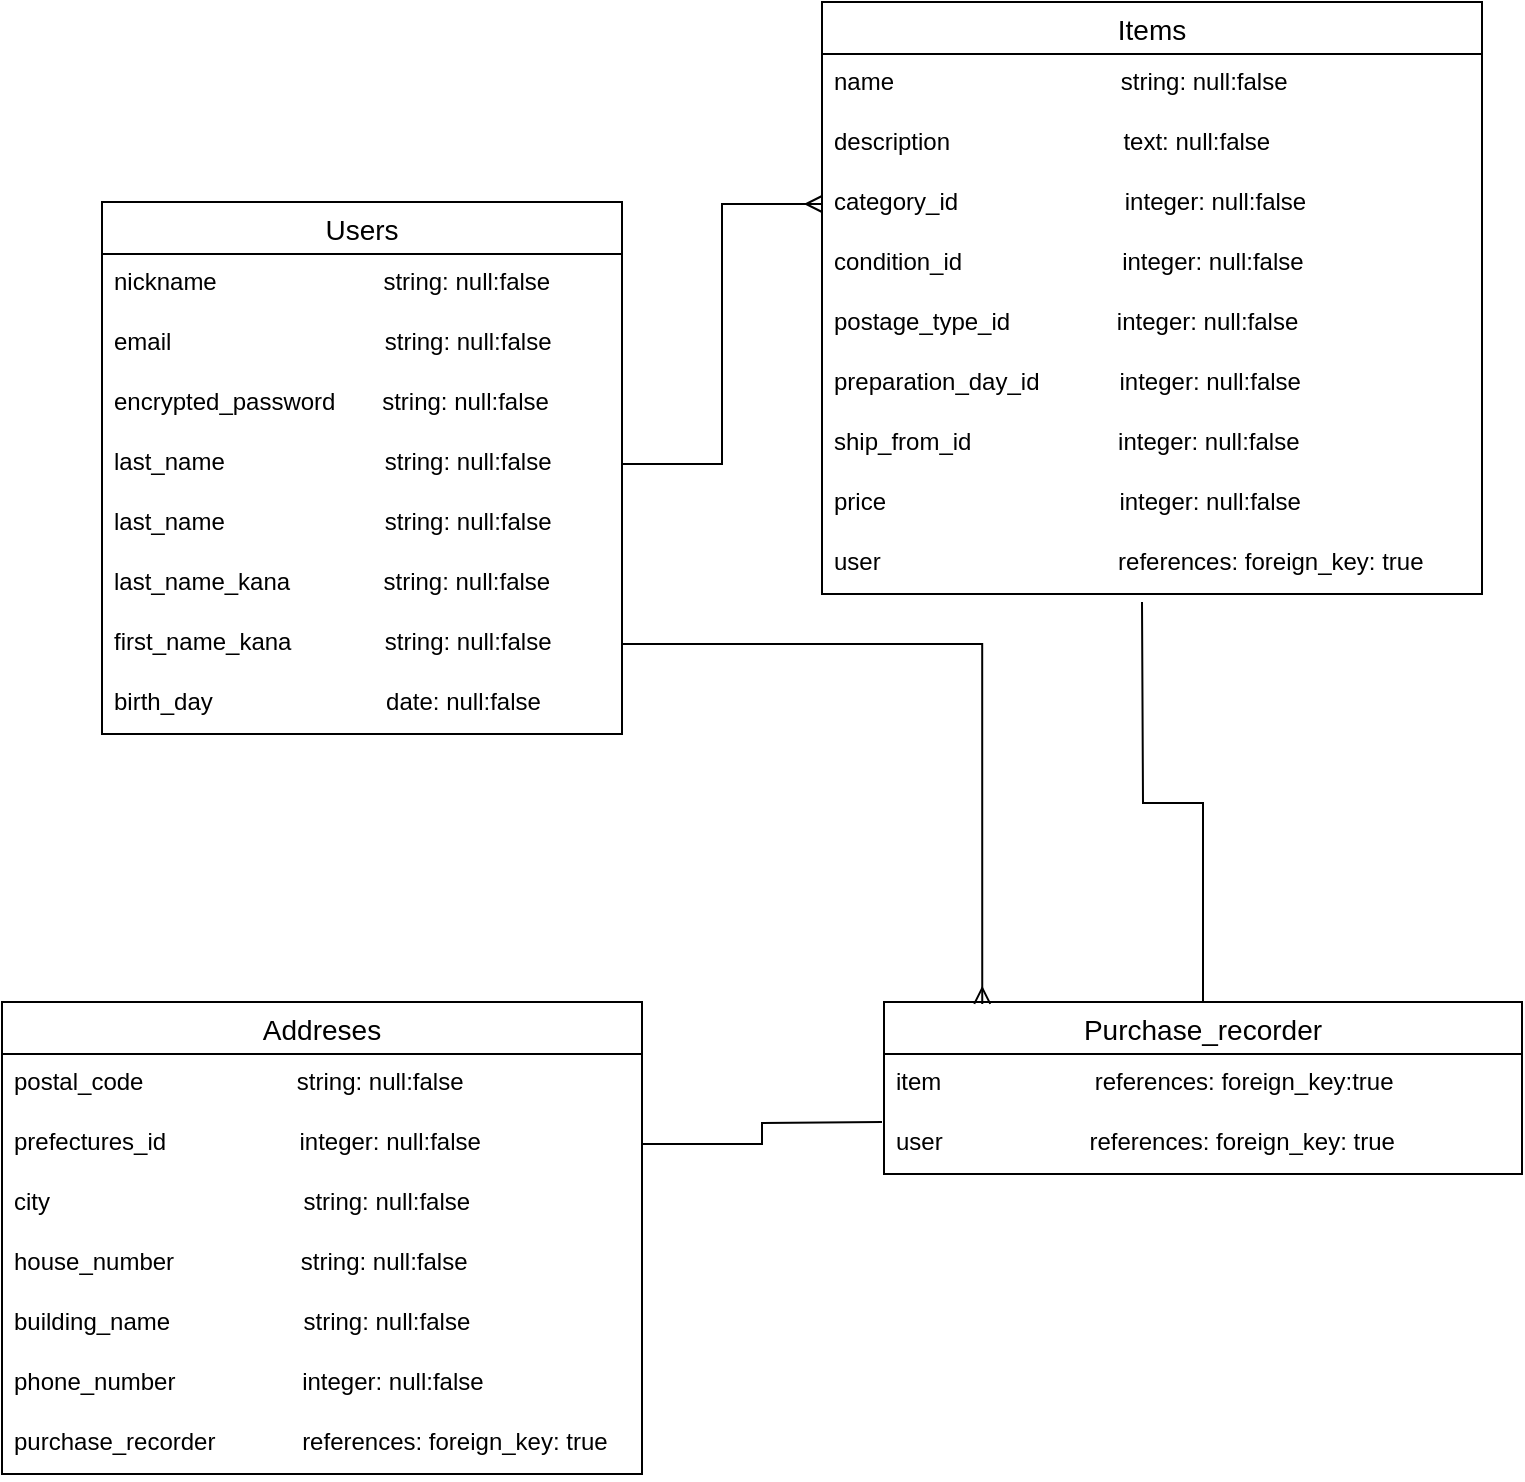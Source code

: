 <mxfile version="13.6.5">
    <diagram id="78ISLiYzTOGTi9DVIQ_u" name="ページ1">
        <mxGraphModel dx="798" dy="742" grid="1" gridSize="10" guides="1" tooltips="1" connect="1" arrows="1" fold="1" page="1" pageScale="1" pageWidth="827" pageHeight="1169" math="0" shadow="0">
            <root>
                <mxCell id="0"/>
                <mxCell id="1" parent="0"/>
                <mxCell id="11" value="Items" style="swimlane;fontStyle=0;childLayout=stackLayout;horizontal=1;startSize=26;horizontalStack=0;resizeParent=1;resizeParentMax=0;resizeLast=0;collapsible=1;marginBottom=0;align=center;fontSize=14;" parent="1" vertex="1">
                    <mxGeometry x="450" y="10" width="330" height="296" as="geometry"/>
                </mxCell>
                <mxCell id="15" value="name                                  string: null:false" style="text;strokeColor=none;fillColor=none;spacingLeft=4;spacingRight=4;overflow=hidden;rotatable=0;points=[[0,0.5],[1,0.5]];portConstraint=eastwest;fontSize=12;" parent="11" vertex="1">
                    <mxGeometry y="26" width="330" height="30" as="geometry"/>
                </mxCell>
                <mxCell id="16" value="description                          text: null:false" style="text;strokeColor=none;fillColor=none;spacingLeft=4;spacingRight=4;overflow=hidden;rotatable=0;points=[[0,0.5],[1,0.5]];portConstraint=eastwest;fontSize=12;" parent="11" vertex="1">
                    <mxGeometry y="56" width="330" height="30" as="geometry"/>
                </mxCell>
                <mxCell id="17" value="category_id                         integer: null:false" style="text;strokeColor=none;fillColor=none;spacingLeft=4;spacingRight=4;overflow=hidden;rotatable=0;points=[[0,0.5],[1,0.5]];portConstraint=eastwest;fontSize=12;" parent="11" vertex="1">
                    <mxGeometry y="86" width="330" height="30" as="geometry"/>
                </mxCell>
                <mxCell id="18" value="condition_id                        integer: null:false" style="text;strokeColor=none;fillColor=none;spacingLeft=4;spacingRight=4;overflow=hidden;rotatable=0;points=[[0,0.5],[1,0.5]];portConstraint=eastwest;fontSize=12;" parent="11" vertex="1">
                    <mxGeometry y="116" width="330" height="30" as="geometry"/>
                </mxCell>
                <mxCell id="19" value="postage_type_id                integer: null:false" style="text;strokeColor=none;fillColor=none;spacingLeft=4;spacingRight=4;overflow=hidden;rotatable=0;points=[[0,0.5],[1,0.5]];portConstraint=eastwest;fontSize=12;" parent="11" vertex="1">
                    <mxGeometry y="146" width="330" height="30" as="geometry"/>
                </mxCell>
                <mxCell id="20" value="preparation_day_id            integer: null:false" style="text;strokeColor=none;fillColor=none;spacingLeft=4;spacingRight=4;overflow=hidden;rotatable=0;points=[[0,0.5],[1,0.5]];portConstraint=eastwest;fontSize=12;" parent="11" vertex="1">
                    <mxGeometry y="176" width="330" height="30" as="geometry"/>
                </mxCell>
                <mxCell id="21" value="ship_from_id                      integer: null:false" style="text;strokeColor=none;fillColor=none;spacingLeft=4;spacingRight=4;overflow=hidden;rotatable=0;points=[[0,0.5],[1,0.5]];portConstraint=eastwest;fontSize=12;" parent="11" vertex="1">
                    <mxGeometry y="206" width="330" height="30" as="geometry"/>
                </mxCell>
                <mxCell id="22" value="price                                   integer: null:false" style="text;strokeColor=none;fillColor=none;spacingLeft=4;spacingRight=4;overflow=hidden;rotatable=0;points=[[0,0.5],[1,0.5]];portConstraint=eastwest;fontSize=12;" parent="11" vertex="1">
                    <mxGeometry y="236" width="330" height="30" as="geometry"/>
                </mxCell>
                <mxCell id="13" value="user　                                references: foreign_key: true" style="text;strokeColor=none;fillColor=none;spacingLeft=4;spacingRight=4;overflow=hidden;rotatable=0;points=[[0,0.5],[1,0.5]];portConstraint=eastwest;fontSize=12;" parent="11" vertex="1">
                    <mxGeometry y="266" width="330" height="30" as="geometry"/>
                </mxCell>
                <mxCell id="42" style="edgeStyle=orthogonalEdgeStyle;rounded=0;orthogonalLoop=1;jettySize=auto;html=1;exitX=1;exitY=0.5;exitDx=0;exitDy=0;entryX=0;entryY=0.5;entryDx=0;entryDy=0;endArrow=ERmany;endFill=0;" parent="1" source="9" target="17" edge="1">
                    <mxGeometry relative="1" as="geometry"/>
                </mxCell>
                <mxCell id="2" value="Users" style="swimlane;fontStyle=0;childLayout=stackLayout;horizontal=1;startSize=26;horizontalStack=0;resizeParent=1;resizeParentMax=0;resizeLast=0;collapsible=1;marginBottom=0;align=center;fontSize=14;" parent="1" vertex="1">
                    <mxGeometry x="90" y="110" width="260" height="266" as="geometry"/>
                </mxCell>
                <mxCell id="23" value="nickname                         string: null:false" style="text;strokeColor=none;fillColor=none;spacingLeft=4;spacingRight=4;overflow=hidden;rotatable=0;points=[[0,0.5],[1,0.5]];portConstraint=eastwest;fontSize=12;" parent="2" vertex="1">
                    <mxGeometry y="26" width="260" height="30" as="geometry"/>
                </mxCell>
                <mxCell id="6" value="email                                string: null:false" style="text;strokeColor=none;fillColor=none;spacingLeft=4;spacingRight=4;overflow=hidden;rotatable=0;points=[[0,0.5],[1,0.5]];portConstraint=eastwest;fontSize=12;" parent="2" vertex="1">
                    <mxGeometry y="56" width="260" height="30" as="geometry"/>
                </mxCell>
                <mxCell id="3" value="encrypted_password       string: null:false" style="text;strokeColor=none;fillColor=none;spacingLeft=4;spacingRight=4;overflow=hidden;rotatable=0;points=[[0,0.5],[1,0.5]];portConstraint=eastwest;fontSize=12;" parent="2" vertex="1">
                    <mxGeometry y="86" width="260" height="30" as="geometry"/>
                </mxCell>
                <mxCell id="9" value="last_name                        string: null:false" style="text;strokeColor=none;fillColor=none;spacingLeft=4;spacingRight=4;overflow=hidden;rotatable=0;points=[[0,0.5],[1,0.5]];portConstraint=eastwest;fontSize=12;" parent="2" vertex="1">
                    <mxGeometry y="116" width="260" height="30" as="geometry"/>
                </mxCell>
                <mxCell id="8" value="last_name                        string: null:false" style="text;strokeColor=none;fillColor=none;spacingLeft=4;spacingRight=4;overflow=hidden;rotatable=0;points=[[0,0.5],[1,0.5]];portConstraint=eastwest;fontSize=12;" parent="2" vertex="1">
                    <mxGeometry y="146" width="260" height="30" as="geometry"/>
                </mxCell>
                <mxCell id="4" value="last_name_kana              string: null:false" style="text;strokeColor=none;fillColor=none;spacingLeft=4;spacingRight=4;overflow=hidden;rotatable=0;points=[[0,0.5],[1,0.5]];portConstraint=eastwest;fontSize=12;" parent="2" vertex="1">
                    <mxGeometry y="176" width="260" height="30" as="geometry"/>
                </mxCell>
                <mxCell id="10" value="first_name_kana              string: null:false" style="text;strokeColor=none;fillColor=none;spacingLeft=4;spacingRight=4;overflow=hidden;rotatable=0;points=[[0,0.5],[1,0.5]];portConstraint=eastwest;fontSize=12;" parent="2" vertex="1">
                    <mxGeometry y="206" width="260" height="30" as="geometry"/>
                </mxCell>
                <mxCell id="5" value="birth_day                          date: null:false" style="text;strokeColor=none;fillColor=none;spacingLeft=4;spacingRight=4;overflow=hidden;rotatable=0;points=[[0,0.5],[1,0.5]];portConstraint=eastwest;fontSize=12;" parent="2" vertex="1">
                    <mxGeometry y="236" width="260" height="30" as="geometry"/>
                </mxCell>
                <mxCell id="104" style="edgeStyle=orthogonalEdgeStyle;rounded=0;orthogonalLoop=1;jettySize=auto;html=1;exitX=0.5;exitY=0;exitDx=0;exitDy=0;startArrow=none;startFill=0;endArrow=none;endFill=0;" parent="1" source="24" edge="1">
                    <mxGeometry relative="1" as="geometry">
                        <mxPoint x="610" y="310" as="targetPoint"/>
                    </mxGeometry>
                </mxCell>
                <mxCell id="33" value="Addreses" style="swimlane;fontStyle=0;childLayout=stackLayout;horizontal=1;startSize=26;horizontalStack=0;resizeParent=1;resizeParentMax=0;resizeLast=0;collapsible=1;marginBottom=0;align=center;fontSize=14;" parent="1" vertex="1">
                    <mxGeometry x="40" y="510" width="320" height="236" as="geometry"/>
                </mxCell>
                <mxCell id="34" value="postal_code                       string: null:false" style="text;strokeColor=none;fillColor=none;spacingLeft=4;spacingRight=4;overflow=hidden;rotatable=0;points=[[0,0.5],[1,0.5]];portConstraint=eastwest;fontSize=12;" parent="33" vertex="1">
                    <mxGeometry y="26" width="320" height="30" as="geometry"/>
                </mxCell>
                <mxCell id="35" value="prefectures_id                    integer: null:false" style="text;strokeColor=none;fillColor=none;spacingLeft=4;spacingRight=4;overflow=hidden;rotatable=0;points=[[0,0.5],[1,0.5]];portConstraint=eastwest;fontSize=12;" parent="33" vertex="1">
                    <mxGeometry y="56" width="320" height="30" as="geometry"/>
                </mxCell>
                <mxCell id="114" value="city                                      string: null:false" style="text;strokeColor=none;fillColor=none;spacingLeft=4;spacingRight=4;overflow=hidden;rotatable=0;points=[[0,0.5],[1,0.5]];portConstraint=eastwest;fontSize=12;" vertex="1" parent="33">
                    <mxGeometry y="86" width="320" height="30" as="geometry"/>
                </mxCell>
                <mxCell id="116" value="house_number                   string: null:false" style="text;strokeColor=none;fillColor=none;spacingLeft=4;spacingRight=4;overflow=hidden;rotatable=0;points=[[0,0.5],[1,0.5]];portConstraint=eastwest;fontSize=12;" vertex="1" parent="33">
                    <mxGeometry y="116" width="320" height="30" as="geometry"/>
                </mxCell>
                <mxCell id="115" value="building_name                    string: null:false" style="text;strokeColor=none;fillColor=none;spacingLeft=4;spacingRight=4;overflow=hidden;rotatable=0;points=[[0,0.5],[1,0.5]];portConstraint=eastwest;fontSize=12;" vertex="1" parent="33">
                    <mxGeometry y="146" width="320" height="30" as="geometry"/>
                </mxCell>
                <mxCell id="36" value="phone_number                   integer: null:false" style="text;strokeColor=none;fillColor=none;spacingLeft=4;spacingRight=4;overflow=hidden;rotatable=0;points=[[0,0.5],[1,0.5]];portConstraint=eastwest;fontSize=12;" parent="33" vertex="1">
                    <mxGeometry y="176" width="320" height="30" as="geometry"/>
                </mxCell>
                <mxCell id="37" value="purchase_recorder             references: foreign_key: true&#10;    " style="text;strokeColor=none;fillColor=none;spacingLeft=4;spacingRight=4;overflow=hidden;rotatable=0;points=[[0,0.5],[1,0.5]];portConstraint=eastwest;fontSize=12;" parent="33" vertex="1">
                    <mxGeometry y="206" width="320" height="30" as="geometry"/>
                </mxCell>
                <mxCell id="106" style="edgeStyle=orthogonalEdgeStyle;rounded=0;orthogonalLoop=1;jettySize=auto;html=1;exitX=1;exitY=0.5;exitDx=0;exitDy=0;startArrow=none;startFill=0;endArrow=none;endFill=0;" edge="1" parent="1" source="35">
                    <mxGeometry relative="1" as="geometry">
                        <mxPoint x="480" y="570" as="targetPoint"/>
                    </mxGeometry>
                </mxCell>
                <mxCell id="24" value="Purchase_recorder" style="swimlane;fontStyle=0;childLayout=stackLayout;horizontal=1;startSize=26;horizontalStack=0;resizeParent=1;resizeParentMax=0;resizeLast=0;collapsible=1;marginBottom=0;align=center;fontSize=14;" parent="1" vertex="1">
                    <mxGeometry x="481" y="510" width="319" height="86" as="geometry"/>
                </mxCell>
                <mxCell id="40" value="item                       references: foreign_key:true" style="text;strokeColor=none;fillColor=none;spacingLeft=4;spacingRight=4;overflow=hidden;rotatable=0;points=[[0,0.5],[1,0.5]];portConstraint=eastwest;fontSize=12;" parent="24" vertex="1">
                    <mxGeometry y="26" width="319" height="30" as="geometry"/>
                </mxCell>
                <mxCell id="28" value="user                      references: foreign_key: true" style="text;strokeColor=none;fillColor=none;spacingLeft=4;spacingRight=4;overflow=hidden;rotatable=0;points=[[0,0.5],[1,0.5]];portConstraint=eastwest;fontSize=12;" parent="24" vertex="1">
                    <mxGeometry y="56" width="319" height="30" as="geometry"/>
                </mxCell>
                <mxCell id="117" style="edgeStyle=orthogonalEdgeStyle;rounded=0;orthogonalLoop=1;jettySize=auto;html=1;exitX=1;exitY=0.5;exitDx=0;exitDy=0;entryX=0.154;entryY=0.011;entryDx=0;entryDy=0;entryPerimeter=0;startArrow=none;startFill=0;endArrow=ERmany;endFill=0;" edge="1" parent="1" source="10" target="24">
                    <mxGeometry relative="1" as="geometry">
                        <Array as="points">
                            <mxPoint x="530" y="331"/>
                        </Array>
                    </mxGeometry>
                </mxCell>
            </root>
        </mxGraphModel>
    </diagram>
</mxfile>